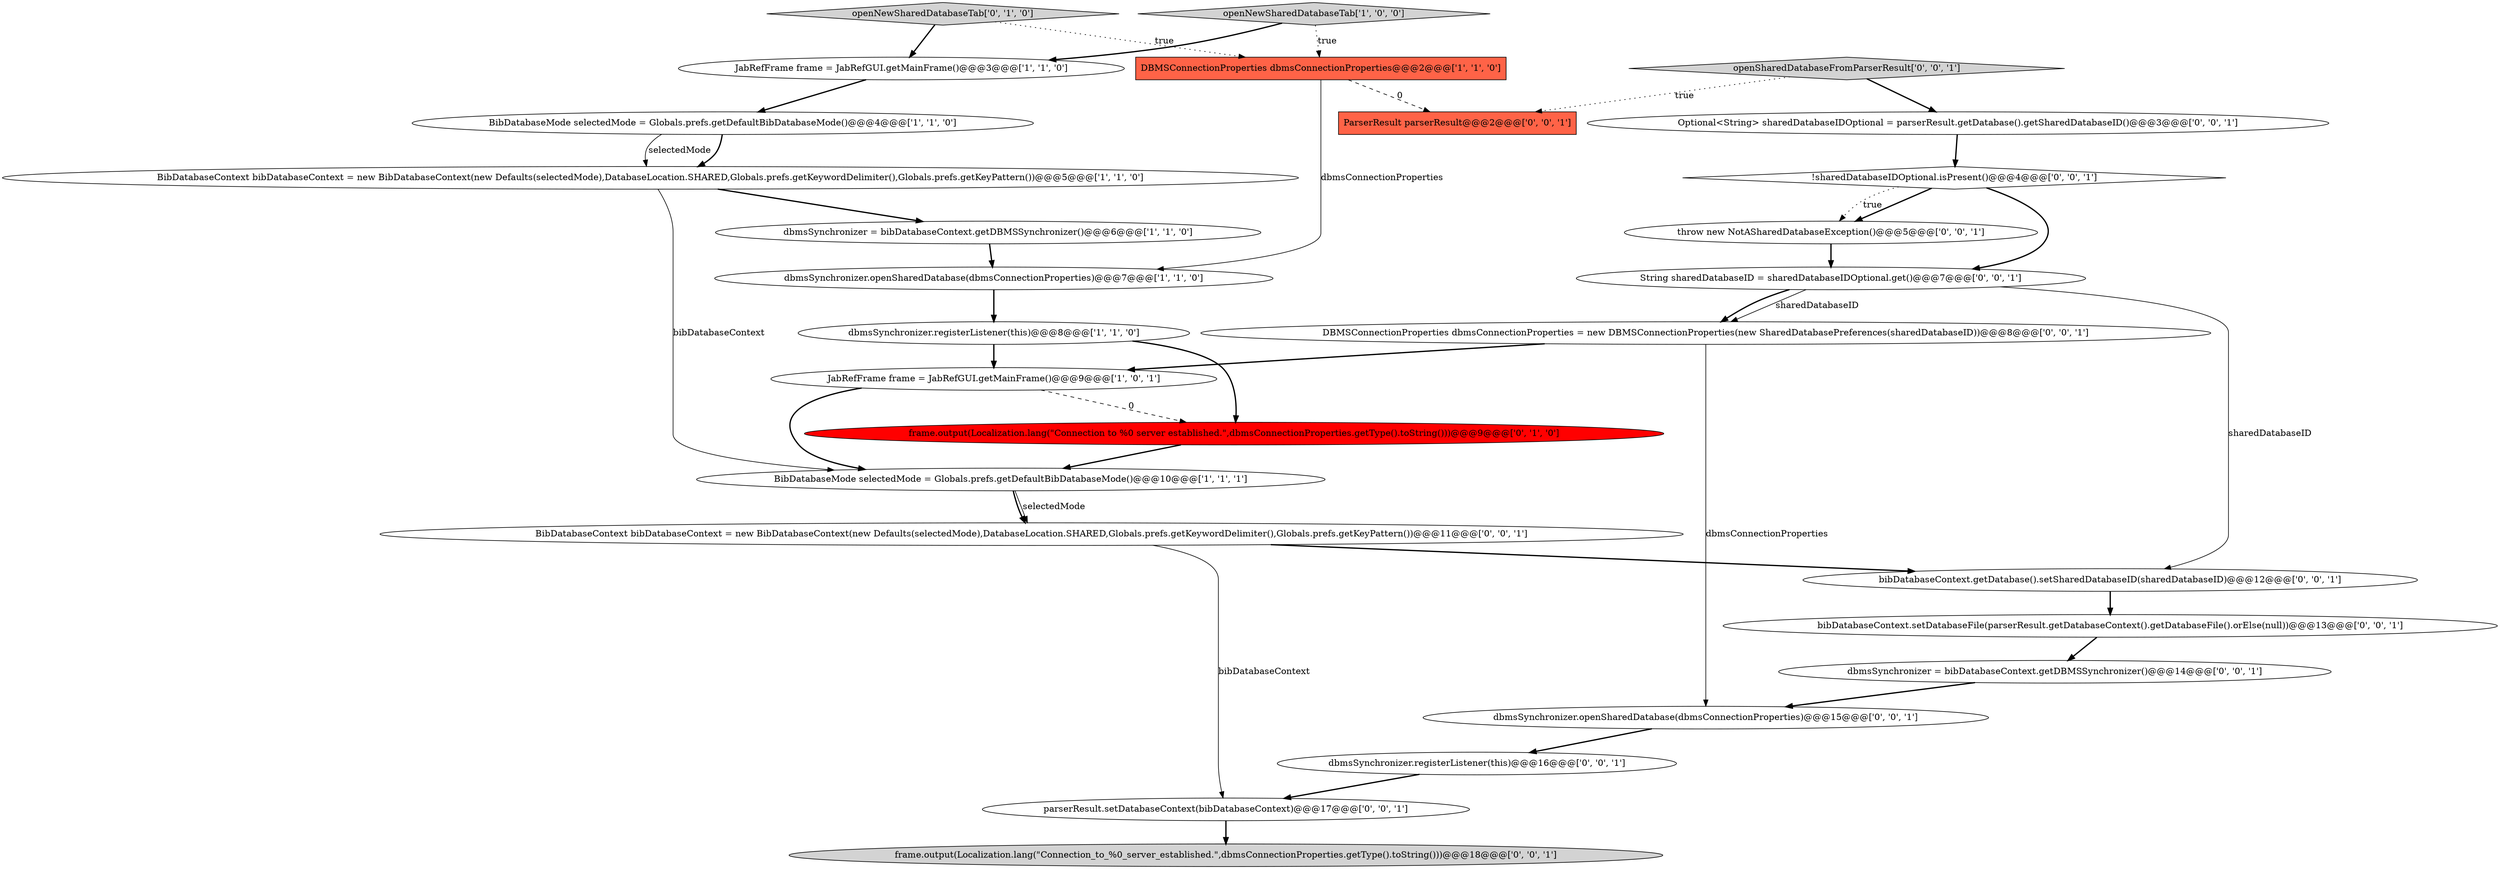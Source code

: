 digraph {
3 [style = filled, label = "dbmsSynchronizer.openSharedDatabase(dbmsConnectionProperties)@@@7@@@['1', '1', '0']", fillcolor = white, shape = ellipse image = "AAA0AAABBB1BBB"];
19 [style = filled, label = "DBMSConnectionProperties dbmsConnectionProperties = new DBMSConnectionProperties(new SharedDatabasePreferences(sharedDatabaseID))@@@8@@@['0', '0', '1']", fillcolor = white, shape = ellipse image = "AAA0AAABBB3BBB"];
21 [style = filled, label = "ParserResult parserResult@@@2@@@['0', '0', '1']", fillcolor = tomato, shape = box image = "AAA0AAABBB3BBB"];
2 [style = filled, label = "JabRefFrame frame = JabRefGUI.getMainFrame()@@@3@@@['1', '1', '0']", fillcolor = white, shape = ellipse image = "AAA0AAABBB1BBB"];
26 [style = filled, label = "openSharedDatabaseFromParserResult['0', '0', '1']", fillcolor = lightgray, shape = diamond image = "AAA0AAABBB3BBB"];
9 [style = filled, label = "BibDatabaseContext bibDatabaseContext = new BibDatabaseContext(new Defaults(selectedMode),DatabaseLocation.SHARED,Globals.prefs.getKeywordDelimiter(),Globals.prefs.getKeyPattern())@@@5@@@['1', '1', '0']", fillcolor = white, shape = ellipse image = "AAA0AAABBB1BBB"];
25 [style = filled, label = "throw new NotASharedDatabaseException()@@@5@@@['0', '0', '1']", fillcolor = white, shape = ellipse image = "AAA0AAABBB3BBB"];
8 [style = filled, label = "BibDatabaseMode selectedMode = Globals.prefs.getDefaultBibDatabaseMode()@@@4@@@['1', '1', '0']", fillcolor = white, shape = ellipse image = "AAA0AAABBB1BBB"];
6 [style = filled, label = "dbmsSynchronizer.registerListener(this)@@@8@@@['1', '1', '0']", fillcolor = white, shape = ellipse image = "AAA0AAABBB1BBB"];
23 [style = filled, label = "dbmsSynchronizer.openSharedDatabase(dbmsConnectionProperties)@@@15@@@['0', '0', '1']", fillcolor = white, shape = ellipse image = "AAA0AAABBB3BBB"];
4 [style = filled, label = "dbmsSynchronizer = bibDatabaseContext.getDBMSSynchronizer()@@@6@@@['1', '1', '0']", fillcolor = white, shape = ellipse image = "AAA0AAABBB1BBB"];
12 [style = filled, label = "Optional<String> sharedDatabaseIDOptional = parserResult.getDatabase().getSharedDatabaseID()@@@3@@@['0', '0', '1']", fillcolor = white, shape = ellipse image = "AAA0AAABBB3BBB"];
0 [style = filled, label = "JabRefFrame frame = JabRefGUI.getMainFrame()@@@9@@@['1', '0', '1']", fillcolor = white, shape = ellipse image = "AAA0AAABBB1BBB"];
17 [style = filled, label = "dbmsSynchronizer = bibDatabaseContext.getDBMSSynchronizer()@@@14@@@['0', '0', '1']", fillcolor = white, shape = ellipse image = "AAA0AAABBB3BBB"];
13 [style = filled, label = "!sharedDatabaseIDOptional.isPresent()@@@4@@@['0', '0', '1']", fillcolor = white, shape = diamond image = "AAA0AAABBB3BBB"];
16 [style = filled, label = "bibDatabaseContext.setDatabaseFile(parserResult.getDatabaseContext().getDatabaseFile().orElse(null))@@@13@@@['0', '0', '1']", fillcolor = white, shape = ellipse image = "AAA0AAABBB3BBB"];
11 [style = filled, label = "frame.output(Localization.lang(\"Connection to %0 server established.\",dbmsConnectionProperties.getType().toString()))@@@9@@@['0', '1', '0']", fillcolor = red, shape = ellipse image = "AAA1AAABBB2BBB"];
7 [style = filled, label = "BibDatabaseMode selectedMode = Globals.prefs.getDefaultBibDatabaseMode()@@@10@@@['1', '1', '1']", fillcolor = white, shape = ellipse image = "AAA0AAABBB1BBB"];
15 [style = filled, label = "dbmsSynchronizer.registerListener(this)@@@16@@@['0', '0', '1']", fillcolor = white, shape = ellipse image = "AAA0AAABBB3BBB"];
1 [style = filled, label = "DBMSConnectionProperties dbmsConnectionProperties@@@2@@@['1', '1', '0']", fillcolor = tomato, shape = box image = "AAA0AAABBB1BBB"];
18 [style = filled, label = "frame.output(Localization.lang(\"Connection_to_%0_server_established.\",dbmsConnectionProperties.getType().toString()))@@@18@@@['0', '0', '1']", fillcolor = lightgray, shape = ellipse image = "AAA0AAABBB3BBB"];
10 [style = filled, label = "openNewSharedDatabaseTab['0', '1', '0']", fillcolor = lightgray, shape = diamond image = "AAA0AAABBB2BBB"];
22 [style = filled, label = "String sharedDatabaseID = sharedDatabaseIDOptional.get()@@@7@@@['0', '0', '1']", fillcolor = white, shape = ellipse image = "AAA0AAABBB3BBB"];
14 [style = filled, label = "bibDatabaseContext.getDatabase().setSharedDatabaseID(sharedDatabaseID)@@@12@@@['0', '0', '1']", fillcolor = white, shape = ellipse image = "AAA0AAABBB3BBB"];
20 [style = filled, label = "BibDatabaseContext bibDatabaseContext = new BibDatabaseContext(new Defaults(selectedMode),DatabaseLocation.SHARED,Globals.prefs.getKeywordDelimiter(),Globals.prefs.getKeyPattern())@@@11@@@['0', '0', '1']", fillcolor = white, shape = ellipse image = "AAA0AAABBB3BBB"];
24 [style = filled, label = "parserResult.setDatabaseContext(bibDatabaseContext)@@@17@@@['0', '0', '1']", fillcolor = white, shape = ellipse image = "AAA0AAABBB3BBB"];
5 [style = filled, label = "openNewSharedDatabaseTab['1', '0', '0']", fillcolor = lightgray, shape = diamond image = "AAA0AAABBB1BBB"];
14->16 [style = bold, label=""];
13->25 [style = bold, label=""];
4->3 [style = bold, label=""];
22->19 [style = solid, label="sharedDatabaseID"];
25->22 [style = bold, label=""];
22->19 [style = bold, label=""];
13->25 [style = dotted, label="true"];
9->4 [style = bold, label=""];
5->1 [style = dotted, label="true"];
23->15 [style = bold, label=""];
3->6 [style = bold, label=""];
20->14 [style = bold, label=""];
6->0 [style = bold, label=""];
0->11 [style = dashed, label="0"];
1->21 [style = dashed, label="0"];
7->20 [style = bold, label=""];
16->17 [style = bold, label=""];
7->20 [style = solid, label="selectedMode"];
24->18 [style = bold, label=""];
17->23 [style = bold, label=""];
19->0 [style = bold, label=""];
0->7 [style = bold, label=""];
12->13 [style = bold, label=""];
1->3 [style = solid, label="dbmsConnectionProperties"];
5->2 [style = bold, label=""];
26->12 [style = bold, label=""];
19->23 [style = solid, label="dbmsConnectionProperties"];
20->24 [style = solid, label="bibDatabaseContext"];
26->21 [style = dotted, label="true"];
6->11 [style = bold, label=""];
15->24 [style = bold, label=""];
22->14 [style = solid, label="sharedDatabaseID"];
8->9 [style = bold, label=""];
8->9 [style = solid, label="selectedMode"];
10->2 [style = bold, label=""];
13->22 [style = bold, label=""];
10->1 [style = dotted, label="true"];
11->7 [style = bold, label=""];
9->7 [style = solid, label="bibDatabaseContext"];
2->8 [style = bold, label=""];
}

